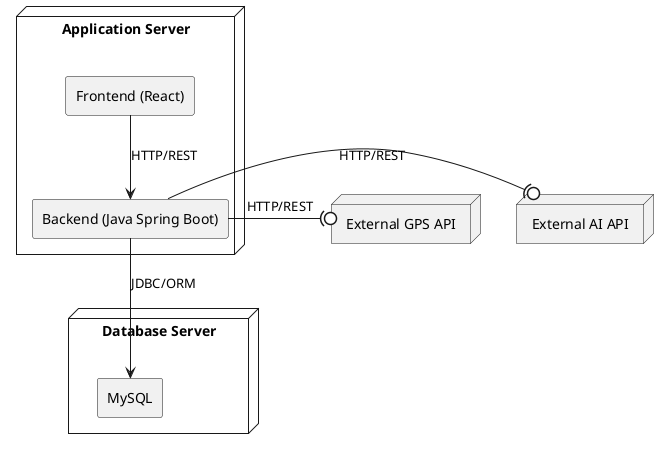 @startuml
skinparam componentStyle rectangle

node "Application Server" {
    [Backend (Java Spring Boot)]
    [Frontend (React)]
}

node "Database Server" {
    [MySQL] 
}

node "External GPS API" {
}

node "External AI API" {
}

[Frontend (React)] --> [Backend (Java Spring Boot)] : HTTP/REST
[Backend (Java Spring Boot)] --> [MySQL] : JDBC/ORM
[Backend (Java Spring Boot)] -(0 [External GPS API] : HTTP/REST
[Backend (Java Spring Boot)] -(0 [External AI API] : HTTP/REST

@enduml
